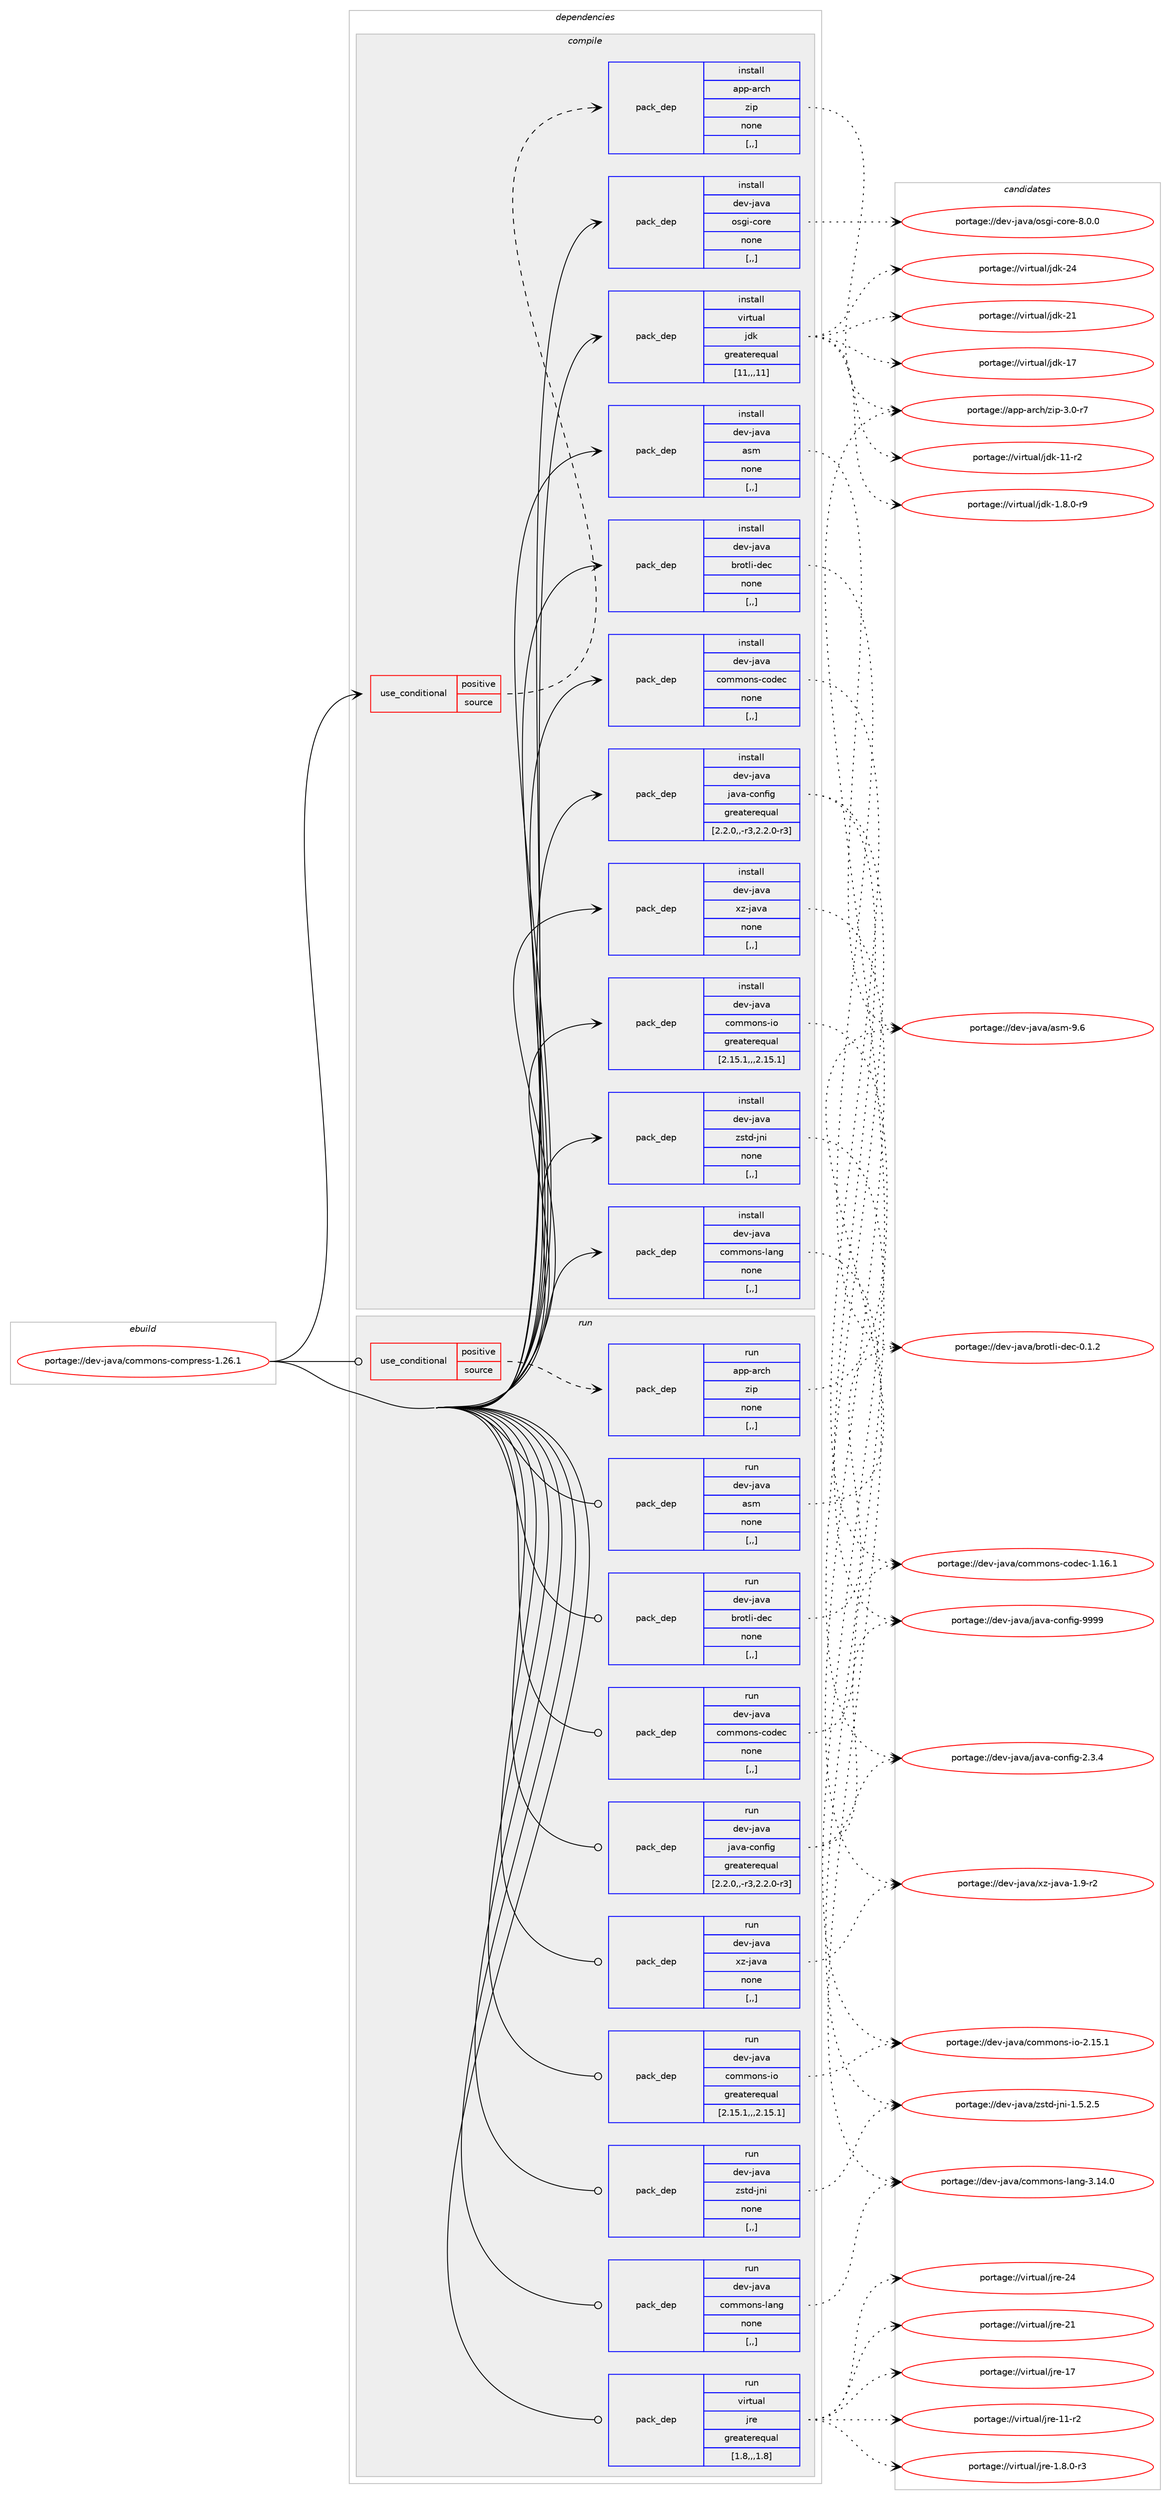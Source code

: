 digraph prolog {

# *************
# Graph options
# *************

newrank=true;
concentrate=true;
compound=true;
graph [rankdir=LR,fontname=Helvetica,fontsize=10,ranksep=1.5];#, ranksep=2.5, nodesep=0.2];
edge  [arrowhead=vee];
node  [fontname=Helvetica,fontsize=10];

# **********
# The ebuild
# **********

subgraph cluster_leftcol {
color=gray;
label=<<i>ebuild</i>>;
id [label="portage://dev-java/commons-compress-1.26.1", color=red, width=4, href="../dev-java/commons-compress-1.26.1.svg"];
}

# ****************
# The dependencies
# ****************

subgraph cluster_midcol {
color=gray;
label=<<i>dependencies</i>>;
subgraph cluster_compile {
fillcolor="#eeeeee";
style=filled;
label=<<i>compile</i>>;
subgraph cond21561 {
dependency93283 [label=<<TABLE BORDER="0" CELLBORDER="1" CELLSPACING="0" CELLPADDING="4"><TR><TD ROWSPAN="3" CELLPADDING="10">use_conditional</TD></TR><TR><TD>positive</TD></TR><TR><TD>source</TD></TR></TABLE>>, shape=none, color=red];
subgraph pack70667 {
dependency93284 [label=<<TABLE BORDER="0" CELLBORDER="1" CELLSPACING="0" CELLPADDING="4" WIDTH="220"><TR><TD ROWSPAN="6" CELLPADDING="30">pack_dep</TD></TR><TR><TD WIDTH="110">install</TD></TR><TR><TD>app-arch</TD></TR><TR><TD>zip</TD></TR><TR><TD>none</TD></TR><TR><TD>[,,]</TD></TR></TABLE>>, shape=none, color=blue];
}
dependency93283:e -> dependency93284:w [weight=20,style="dashed",arrowhead="vee"];
}
id:e -> dependency93283:w [weight=20,style="solid",arrowhead="vee"];
subgraph pack70668 {
dependency93285 [label=<<TABLE BORDER="0" CELLBORDER="1" CELLSPACING="0" CELLPADDING="4" WIDTH="220"><TR><TD ROWSPAN="6" CELLPADDING="30">pack_dep</TD></TR><TR><TD WIDTH="110">install</TD></TR><TR><TD>dev-java</TD></TR><TR><TD>asm</TD></TR><TR><TD>none</TD></TR><TR><TD>[,,]</TD></TR></TABLE>>, shape=none, color=blue];
}
id:e -> dependency93285:w [weight=20,style="solid",arrowhead="vee"];
subgraph pack70669 {
dependency93286 [label=<<TABLE BORDER="0" CELLBORDER="1" CELLSPACING="0" CELLPADDING="4" WIDTH="220"><TR><TD ROWSPAN="6" CELLPADDING="30">pack_dep</TD></TR><TR><TD WIDTH="110">install</TD></TR><TR><TD>dev-java</TD></TR><TR><TD>brotli-dec</TD></TR><TR><TD>none</TD></TR><TR><TD>[,,]</TD></TR></TABLE>>, shape=none, color=blue];
}
id:e -> dependency93286:w [weight=20,style="solid",arrowhead="vee"];
subgraph pack70670 {
dependency93287 [label=<<TABLE BORDER="0" CELLBORDER="1" CELLSPACING="0" CELLPADDING="4" WIDTH="220"><TR><TD ROWSPAN="6" CELLPADDING="30">pack_dep</TD></TR><TR><TD WIDTH="110">install</TD></TR><TR><TD>dev-java</TD></TR><TR><TD>commons-codec</TD></TR><TR><TD>none</TD></TR><TR><TD>[,,]</TD></TR></TABLE>>, shape=none, color=blue];
}
id:e -> dependency93287:w [weight=20,style="solid",arrowhead="vee"];
subgraph pack70671 {
dependency93288 [label=<<TABLE BORDER="0" CELLBORDER="1" CELLSPACING="0" CELLPADDING="4" WIDTH="220"><TR><TD ROWSPAN="6" CELLPADDING="30">pack_dep</TD></TR><TR><TD WIDTH="110">install</TD></TR><TR><TD>dev-java</TD></TR><TR><TD>commons-io</TD></TR><TR><TD>greaterequal</TD></TR><TR><TD>[2.15.1,,,2.15.1]</TD></TR></TABLE>>, shape=none, color=blue];
}
id:e -> dependency93288:w [weight=20,style="solid",arrowhead="vee"];
subgraph pack70672 {
dependency93289 [label=<<TABLE BORDER="0" CELLBORDER="1" CELLSPACING="0" CELLPADDING="4" WIDTH="220"><TR><TD ROWSPAN="6" CELLPADDING="30">pack_dep</TD></TR><TR><TD WIDTH="110">install</TD></TR><TR><TD>dev-java</TD></TR><TR><TD>commons-lang</TD></TR><TR><TD>none</TD></TR><TR><TD>[,,]</TD></TR></TABLE>>, shape=none, color=blue];
}
id:e -> dependency93289:w [weight=20,style="solid",arrowhead="vee"];
subgraph pack70673 {
dependency93290 [label=<<TABLE BORDER="0" CELLBORDER="1" CELLSPACING="0" CELLPADDING="4" WIDTH="220"><TR><TD ROWSPAN="6" CELLPADDING="30">pack_dep</TD></TR><TR><TD WIDTH="110">install</TD></TR><TR><TD>dev-java</TD></TR><TR><TD>java-config</TD></TR><TR><TD>greaterequal</TD></TR><TR><TD>[2.2.0,,-r3,2.2.0-r3]</TD></TR></TABLE>>, shape=none, color=blue];
}
id:e -> dependency93290:w [weight=20,style="solid",arrowhead="vee"];
subgraph pack70674 {
dependency93291 [label=<<TABLE BORDER="0" CELLBORDER="1" CELLSPACING="0" CELLPADDING="4" WIDTH="220"><TR><TD ROWSPAN="6" CELLPADDING="30">pack_dep</TD></TR><TR><TD WIDTH="110">install</TD></TR><TR><TD>dev-java</TD></TR><TR><TD>osgi-core</TD></TR><TR><TD>none</TD></TR><TR><TD>[,,]</TD></TR></TABLE>>, shape=none, color=blue];
}
id:e -> dependency93291:w [weight=20,style="solid",arrowhead="vee"];
subgraph pack70675 {
dependency93292 [label=<<TABLE BORDER="0" CELLBORDER="1" CELLSPACING="0" CELLPADDING="4" WIDTH="220"><TR><TD ROWSPAN="6" CELLPADDING="30">pack_dep</TD></TR><TR><TD WIDTH="110">install</TD></TR><TR><TD>dev-java</TD></TR><TR><TD>xz-java</TD></TR><TR><TD>none</TD></TR><TR><TD>[,,]</TD></TR></TABLE>>, shape=none, color=blue];
}
id:e -> dependency93292:w [weight=20,style="solid",arrowhead="vee"];
subgraph pack70676 {
dependency93293 [label=<<TABLE BORDER="0" CELLBORDER="1" CELLSPACING="0" CELLPADDING="4" WIDTH="220"><TR><TD ROWSPAN="6" CELLPADDING="30">pack_dep</TD></TR><TR><TD WIDTH="110">install</TD></TR><TR><TD>dev-java</TD></TR><TR><TD>zstd-jni</TD></TR><TR><TD>none</TD></TR><TR><TD>[,,]</TD></TR></TABLE>>, shape=none, color=blue];
}
id:e -> dependency93293:w [weight=20,style="solid",arrowhead="vee"];
subgraph pack70677 {
dependency93294 [label=<<TABLE BORDER="0" CELLBORDER="1" CELLSPACING="0" CELLPADDING="4" WIDTH="220"><TR><TD ROWSPAN="6" CELLPADDING="30">pack_dep</TD></TR><TR><TD WIDTH="110">install</TD></TR><TR><TD>virtual</TD></TR><TR><TD>jdk</TD></TR><TR><TD>greaterequal</TD></TR><TR><TD>[11,,,11]</TD></TR></TABLE>>, shape=none, color=blue];
}
id:e -> dependency93294:w [weight=20,style="solid",arrowhead="vee"];
}
subgraph cluster_compileandrun {
fillcolor="#eeeeee";
style=filled;
label=<<i>compile and run</i>>;
}
subgraph cluster_run {
fillcolor="#eeeeee";
style=filled;
label=<<i>run</i>>;
subgraph cond21562 {
dependency93295 [label=<<TABLE BORDER="0" CELLBORDER="1" CELLSPACING="0" CELLPADDING="4"><TR><TD ROWSPAN="3" CELLPADDING="10">use_conditional</TD></TR><TR><TD>positive</TD></TR><TR><TD>source</TD></TR></TABLE>>, shape=none, color=red];
subgraph pack70678 {
dependency93296 [label=<<TABLE BORDER="0" CELLBORDER="1" CELLSPACING="0" CELLPADDING="4" WIDTH="220"><TR><TD ROWSPAN="6" CELLPADDING="30">pack_dep</TD></TR><TR><TD WIDTH="110">run</TD></TR><TR><TD>app-arch</TD></TR><TR><TD>zip</TD></TR><TR><TD>none</TD></TR><TR><TD>[,,]</TD></TR></TABLE>>, shape=none, color=blue];
}
dependency93295:e -> dependency93296:w [weight=20,style="dashed",arrowhead="vee"];
}
id:e -> dependency93295:w [weight=20,style="solid",arrowhead="odot"];
subgraph pack70679 {
dependency93297 [label=<<TABLE BORDER="0" CELLBORDER="1" CELLSPACING="0" CELLPADDING="4" WIDTH="220"><TR><TD ROWSPAN="6" CELLPADDING="30">pack_dep</TD></TR><TR><TD WIDTH="110">run</TD></TR><TR><TD>dev-java</TD></TR><TR><TD>asm</TD></TR><TR><TD>none</TD></TR><TR><TD>[,,]</TD></TR></TABLE>>, shape=none, color=blue];
}
id:e -> dependency93297:w [weight=20,style="solid",arrowhead="odot"];
subgraph pack70680 {
dependency93298 [label=<<TABLE BORDER="0" CELLBORDER="1" CELLSPACING="0" CELLPADDING="4" WIDTH="220"><TR><TD ROWSPAN="6" CELLPADDING="30">pack_dep</TD></TR><TR><TD WIDTH="110">run</TD></TR><TR><TD>dev-java</TD></TR><TR><TD>brotli-dec</TD></TR><TR><TD>none</TD></TR><TR><TD>[,,]</TD></TR></TABLE>>, shape=none, color=blue];
}
id:e -> dependency93298:w [weight=20,style="solid",arrowhead="odot"];
subgraph pack70681 {
dependency93299 [label=<<TABLE BORDER="0" CELLBORDER="1" CELLSPACING="0" CELLPADDING="4" WIDTH="220"><TR><TD ROWSPAN="6" CELLPADDING="30">pack_dep</TD></TR><TR><TD WIDTH="110">run</TD></TR><TR><TD>dev-java</TD></TR><TR><TD>commons-codec</TD></TR><TR><TD>none</TD></TR><TR><TD>[,,]</TD></TR></TABLE>>, shape=none, color=blue];
}
id:e -> dependency93299:w [weight=20,style="solid",arrowhead="odot"];
subgraph pack70682 {
dependency93300 [label=<<TABLE BORDER="0" CELLBORDER="1" CELLSPACING="0" CELLPADDING="4" WIDTH="220"><TR><TD ROWSPAN="6" CELLPADDING="30">pack_dep</TD></TR><TR><TD WIDTH="110">run</TD></TR><TR><TD>dev-java</TD></TR><TR><TD>commons-io</TD></TR><TR><TD>greaterequal</TD></TR><TR><TD>[2.15.1,,,2.15.1]</TD></TR></TABLE>>, shape=none, color=blue];
}
id:e -> dependency93300:w [weight=20,style="solid",arrowhead="odot"];
subgraph pack70683 {
dependency93301 [label=<<TABLE BORDER="0" CELLBORDER="1" CELLSPACING="0" CELLPADDING="4" WIDTH="220"><TR><TD ROWSPAN="6" CELLPADDING="30">pack_dep</TD></TR><TR><TD WIDTH="110">run</TD></TR><TR><TD>dev-java</TD></TR><TR><TD>commons-lang</TD></TR><TR><TD>none</TD></TR><TR><TD>[,,]</TD></TR></TABLE>>, shape=none, color=blue];
}
id:e -> dependency93301:w [weight=20,style="solid",arrowhead="odot"];
subgraph pack70684 {
dependency93302 [label=<<TABLE BORDER="0" CELLBORDER="1" CELLSPACING="0" CELLPADDING="4" WIDTH="220"><TR><TD ROWSPAN="6" CELLPADDING="30">pack_dep</TD></TR><TR><TD WIDTH="110">run</TD></TR><TR><TD>dev-java</TD></TR><TR><TD>java-config</TD></TR><TR><TD>greaterequal</TD></TR><TR><TD>[2.2.0,,-r3,2.2.0-r3]</TD></TR></TABLE>>, shape=none, color=blue];
}
id:e -> dependency93302:w [weight=20,style="solid",arrowhead="odot"];
subgraph pack70685 {
dependency93303 [label=<<TABLE BORDER="0" CELLBORDER="1" CELLSPACING="0" CELLPADDING="4" WIDTH="220"><TR><TD ROWSPAN="6" CELLPADDING="30">pack_dep</TD></TR><TR><TD WIDTH="110">run</TD></TR><TR><TD>dev-java</TD></TR><TR><TD>xz-java</TD></TR><TR><TD>none</TD></TR><TR><TD>[,,]</TD></TR></TABLE>>, shape=none, color=blue];
}
id:e -> dependency93303:w [weight=20,style="solid",arrowhead="odot"];
subgraph pack70686 {
dependency93304 [label=<<TABLE BORDER="0" CELLBORDER="1" CELLSPACING="0" CELLPADDING="4" WIDTH="220"><TR><TD ROWSPAN="6" CELLPADDING="30">pack_dep</TD></TR><TR><TD WIDTH="110">run</TD></TR><TR><TD>dev-java</TD></TR><TR><TD>zstd-jni</TD></TR><TR><TD>none</TD></TR><TR><TD>[,,]</TD></TR></TABLE>>, shape=none, color=blue];
}
id:e -> dependency93304:w [weight=20,style="solid",arrowhead="odot"];
subgraph pack70687 {
dependency93305 [label=<<TABLE BORDER="0" CELLBORDER="1" CELLSPACING="0" CELLPADDING="4" WIDTH="220"><TR><TD ROWSPAN="6" CELLPADDING="30">pack_dep</TD></TR><TR><TD WIDTH="110">run</TD></TR><TR><TD>virtual</TD></TR><TR><TD>jre</TD></TR><TR><TD>greaterequal</TD></TR><TR><TD>[1.8,,,1.8]</TD></TR></TABLE>>, shape=none, color=blue];
}
id:e -> dependency93305:w [weight=20,style="solid",arrowhead="odot"];
}
}

# **************
# The candidates
# **************

subgraph cluster_choices {
rank=same;
color=gray;
label=<<i>candidates</i>>;

subgraph choice70667 {
color=black;
nodesep=1;
choice9711211245971149910447122105112455146484511455 [label="portage://app-arch/zip-3.0-r7", color=red, width=4,href="../app-arch/zip-3.0-r7.svg"];
dependency93284:e -> choice9711211245971149910447122105112455146484511455:w [style=dotted,weight="100"];
}
subgraph choice70668 {
color=black;
nodesep=1;
choice100101118451069711897479711510945574654 [label="portage://dev-java/asm-9.6", color=red, width=4,href="../dev-java/asm-9.6.svg"];
dependency93285:e -> choice100101118451069711897479711510945574654:w [style=dotted,weight="100"];
}
subgraph choice70669 {
color=black;
nodesep=1;
choice10010111845106971189747981141111161081054510010199454846494650 [label="portage://dev-java/brotli-dec-0.1.2", color=red, width=4,href="../dev-java/brotli-dec-0.1.2.svg"];
dependency93286:e -> choice10010111845106971189747981141111161081054510010199454846494650:w [style=dotted,weight="100"];
}
subgraph choice70670 {
color=black;
nodesep=1;
choice100101118451069711897479911110910911111011545991111001019945494649544649 [label="portage://dev-java/commons-codec-1.16.1", color=red, width=4,href="../dev-java/commons-codec-1.16.1.svg"];
dependency93287:e -> choice100101118451069711897479911110910911111011545991111001019945494649544649:w [style=dotted,weight="100"];
}
subgraph choice70671 {
color=black;
nodesep=1;
choice10010111845106971189747991111091091111101154510511145504649534649 [label="portage://dev-java/commons-io-2.15.1", color=red, width=4,href="../dev-java/commons-io-2.15.1.svg"];
dependency93288:e -> choice10010111845106971189747991111091091111101154510511145504649534649:w [style=dotted,weight="100"];
}
subgraph choice70672 {
color=black;
nodesep=1;
choice1001011184510697118974799111109109111110115451089711010345514649524648 [label="portage://dev-java/commons-lang-3.14.0", color=red, width=4,href="../dev-java/commons-lang-3.14.0.svg"];
dependency93289:e -> choice1001011184510697118974799111109109111110115451089711010345514649524648:w [style=dotted,weight="100"];
}
subgraph choice70673 {
color=black;
nodesep=1;
choice10010111845106971189747106971189745991111101021051034557575757 [label="portage://dev-java/java-config-9999", color=red, width=4,href="../dev-java/java-config-9999.svg"];
choice1001011184510697118974710697118974599111110102105103455046514652 [label="portage://dev-java/java-config-2.3.4", color=red, width=4,href="../dev-java/java-config-2.3.4.svg"];
dependency93290:e -> choice10010111845106971189747106971189745991111101021051034557575757:w [style=dotted,weight="100"];
dependency93290:e -> choice1001011184510697118974710697118974599111110102105103455046514652:w [style=dotted,weight="100"];
}
subgraph choice70674 {
color=black;
nodesep=1;
choice100101118451069711897471111151031054599111114101455646484648 [label="portage://dev-java/osgi-core-8.0.0", color=red, width=4,href="../dev-java/osgi-core-8.0.0.svg"];
dependency93291:e -> choice100101118451069711897471111151031054599111114101455646484648:w [style=dotted,weight="100"];
}
subgraph choice70675 {
color=black;
nodesep=1;
choice10010111845106971189747120122451069711897454946574511450 [label="portage://dev-java/xz-java-1.9-r2", color=red, width=4,href="../dev-java/xz-java-1.9-r2.svg"];
dependency93292:e -> choice10010111845106971189747120122451069711897454946574511450:w [style=dotted,weight="100"];
}
subgraph choice70676 {
color=black;
nodesep=1;
choice10010111845106971189747122115116100451061101054549465346504653 [label="portage://dev-java/zstd-jni-1.5.2.5", color=red, width=4,href="../dev-java/zstd-jni-1.5.2.5.svg"];
dependency93293:e -> choice10010111845106971189747122115116100451061101054549465346504653:w [style=dotted,weight="100"];
}
subgraph choice70677 {
color=black;
nodesep=1;
choice1181051141161179710847106100107455052 [label="portage://virtual/jdk-24", color=red, width=4,href="../virtual/jdk-24.svg"];
choice1181051141161179710847106100107455049 [label="portage://virtual/jdk-21", color=red, width=4,href="../virtual/jdk-21.svg"];
choice1181051141161179710847106100107454955 [label="portage://virtual/jdk-17", color=red, width=4,href="../virtual/jdk-17.svg"];
choice11810511411611797108471061001074549494511450 [label="portage://virtual/jdk-11-r2", color=red, width=4,href="../virtual/jdk-11-r2.svg"];
choice11810511411611797108471061001074549465646484511457 [label="portage://virtual/jdk-1.8.0-r9", color=red, width=4,href="../virtual/jdk-1.8.0-r9.svg"];
dependency93294:e -> choice1181051141161179710847106100107455052:w [style=dotted,weight="100"];
dependency93294:e -> choice1181051141161179710847106100107455049:w [style=dotted,weight="100"];
dependency93294:e -> choice1181051141161179710847106100107454955:w [style=dotted,weight="100"];
dependency93294:e -> choice11810511411611797108471061001074549494511450:w [style=dotted,weight="100"];
dependency93294:e -> choice11810511411611797108471061001074549465646484511457:w [style=dotted,weight="100"];
}
subgraph choice70678 {
color=black;
nodesep=1;
choice9711211245971149910447122105112455146484511455 [label="portage://app-arch/zip-3.0-r7", color=red, width=4,href="../app-arch/zip-3.0-r7.svg"];
dependency93296:e -> choice9711211245971149910447122105112455146484511455:w [style=dotted,weight="100"];
}
subgraph choice70679 {
color=black;
nodesep=1;
choice100101118451069711897479711510945574654 [label="portage://dev-java/asm-9.6", color=red, width=4,href="../dev-java/asm-9.6.svg"];
dependency93297:e -> choice100101118451069711897479711510945574654:w [style=dotted,weight="100"];
}
subgraph choice70680 {
color=black;
nodesep=1;
choice10010111845106971189747981141111161081054510010199454846494650 [label="portage://dev-java/brotli-dec-0.1.2", color=red, width=4,href="../dev-java/brotli-dec-0.1.2.svg"];
dependency93298:e -> choice10010111845106971189747981141111161081054510010199454846494650:w [style=dotted,weight="100"];
}
subgraph choice70681 {
color=black;
nodesep=1;
choice100101118451069711897479911110910911111011545991111001019945494649544649 [label="portage://dev-java/commons-codec-1.16.1", color=red, width=4,href="../dev-java/commons-codec-1.16.1.svg"];
dependency93299:e -> choice100101118451069711897479911110910911111011545991111001019945494649544649:w [style=dotted,weight="100"];
}
subgraph choice70682 {
color=black;
nodesep=1;
choice10010111845106971189747991111091091111101154510511145504649534649 [label="portage://dev-java/commons-io-2.15.1", color=red, width=4,href="../dev-java/commons-io-2.15.1.svg"];
dependency93300:e -> choice10010111845106971189747991111091091111101154510511145504649534649:w [style=dotted,weight="100"];
}
subgraph choice70683 {
color=black;
nodesep=1;
choice1001011184510697118974799111109109111110115451089711010345514649524648 [label="portage://dev-java/commons-lang-3.14.0", color=red, width=4,href="../dev-java/commons-lang-3.14.0.svg"];
dependency93301:e -> choice1001011184510697118974799111109109111110115451089711010345514649524648:w [style=dotted,weight="100"];
}
subgraph choice70684 {
color=black;
nodesep=1;
choice10010111845106971189747106971189745991111101021051034557575757 [label="portage://dev-java/java-config-9999", color=red, width=4,href="../dev-java/java-config-9999.svg"];
choice1001011184510697118974710697118974599111110102105103455046514652 [label="portage://dev-java/java-config-2.3.4", color=red, width=4,href="../dev-java/java-config-2.3.4.svg"];
dependency93302:e -> choice10010111845106971189747106971189745991111101021051034557575757:w [style=dotted,weight="100"];
dependency93302:e -> choice1001011184510697118974710697118974599111110102105103455046514652:w [style=dotted,weight="100"];
}
subgraph choice70685 {
color=black;
nodesep=1;
choice10010111845106971189747120122451069711897454946574511450 [label="portage://dev-java/xz-java-1.9-r2", color=red, width=4,href="../dev-java/xz-java-1.9-r2.svg"];
dependency93303:e -> choice10010111845106971189747120122451069711897454946574511450:w [style=dotted,weight="100"];
}
subgraph choice70686 {
color=black;
nodesep=1;
choice10010111845106971189747122115116100451061101054549465346504653 [label="portage://dev-java/zstd-jni-1.5.2.5", color=red, width=4,href="../dev-java/zstd-jni-1.5.2.5.svg"];
dependency93304:e -> choice10010111845106971189747122115116100451061101054549465346504653:w [style=dotted,weight="100"];
}
subgraph choice70687 {
color=black;
nodesep=1;
choice1181051141161179710847106114101455052 [label="portage://virtual/jre-24", color=red, width=4,href="../virtual/jre-24.svg"];
choice1181051141161179710847106114101455049 [label="portage://virtual/jre-21", color=red, width=4,href="../virtual/jre-21.svg"];
choice1181051141161179710847106114101454955 [label="portage://virtual/jre-17", color=red, width=4,href="../virtual/jre-17.svg"];
choice11810511411611797108471061141014549494511450 [label="portage://virtual/jre-11-r2", color=red, width=4,href="../virtual/jre-11-r2.svg"];
choice11810511411611797108471061141014549465646484511451 [label="portage://virtual/jre-1.8.0-r3", color=red, width=4,href="../virtual/jre-1.8.0-r3.svg"];
dependency93305:e -> choice1181051141161179710847106114101455052:w [style=dotted,weight="100"];
dependency93305:e -> choice1181051141161179710847106114101455049:w [style=dotted,weight="100"];
dependency93305:e -> choice1181051141161179710847106114101454955:w [style=dotted,weight="100"];
dependency93305:e -> choice11810511411611797108471061141014549494511450:w [style=dotted,weight="100"];
dependency93305:e -> choice11810511411611797108471061141014549465646484511451:w [style=dotted,weight="100"];
}
}

}
